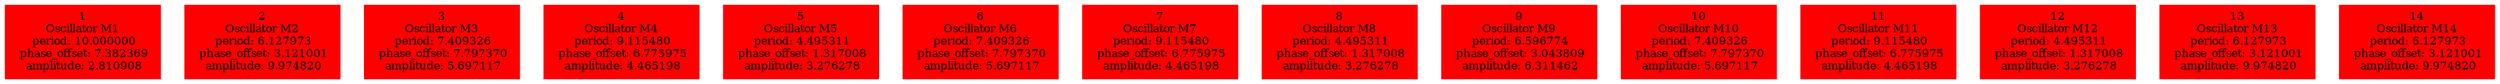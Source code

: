  digraph g{ forcelabels=true;
1 [label=<1<BR />Oscillator M1<BR /> period: 10.000000<BR /> phase_offset: 7.382369<BR /> amplitude: 2.810908>, shape=box,color=red,style=filled,fontsize=8];2 [label=<2<BR />Oscillator M2<BR /> period: 6.127973<BR /> phase_offset: 3.121001<BR /> amplitude: 9.974820>, shape=box,color=red,style=filled,fontsize=8];3 [label=<3<BR />Oscillator M3<BR /> period: 7.409326<BR /> phase_offset: 7.797370<BR /> amplitude: 5.697117>, shape=box,color=red,style=filled,fontsize=8];4 [label=<4<BR />Oscillator M4<BR /> period: 9.115480<BR /> phase_offset: 6.775975<BR /> amplitude: 4.465198>, shape=box,color=red,style=filled,fontsize=8];5 [label=<5<BR />Oscillator M5<BR /> period: 4.495311<BR /> phase_offset: 1.317008<BR /> amplitude: 3.276278>, shape=box,color=red,style=filled,fontsize=8];6 [label=<6<BR />Oscillator M6<BR /> period: 7.409326<BR /> phase_offset: 7.797370<BR /> amplitude: 5.697117>, shape=box,color=red,style=filled,fontsize=8];7 [label=<7<BR />Oscillator M7<BR /> period: 9.115480<BR /> phase_offset: 6.775975<BR /> amplitude: 4.465198>, shape=box,color=red,style=filled,fontsize=8];8 [label=<8<BR />Oscillator M8<BR /> period: 4.495311<BR /> phase_offset: 1.317008<BR /> amplitude: 3.276278>, shape=box,color=red,style=filled,fontsize=8];9 [label=<9<BR />Oscillator M9<BR /> period: 6.596774<BR /> phase_offset: 3.043809<BR /> amplitude: 6.311462>, shape=box,color=red,style=filled,fontsize=8];10 [label=<10<BR />Oscillator M10<BR /> period: 7.409326<BR /> phase_offset: 7.797370<BR /> amplitude: 5.697117>, shape=box,color=red,style=filled,fontsize=8];11 [label=<11<BR />Oscillator M11<BR /> period: 9.115480<BR /> phase_offset: 6.775975<BR /> amplitude: 4.465198>, shape=box,color=red,style=filled,fontsize=8];12 [label=<12<BR />Oscillator M12<BR /> period: 4.495311<BR /> phase_offset: 1.317008<BR /> amplitude: 3.276278>, shape=box,color=red,style=filled,fontsize=8];13 [label=<13<BR />Oscillator M13<BR /> period: 6.127973<BR /> phase_offset: 3.121001<BR /> amplitude: 9.974820>, shape=box,color=red,style=filled,fontsize=8];14 [label=<14<BR />Oscillator M14<BR /> period: 6.127973<BR /> phase_offset: 3.121001<BR /> amplitude: 9.974820>, shape=box,color=red,style=filled,fontsize=8]; }
